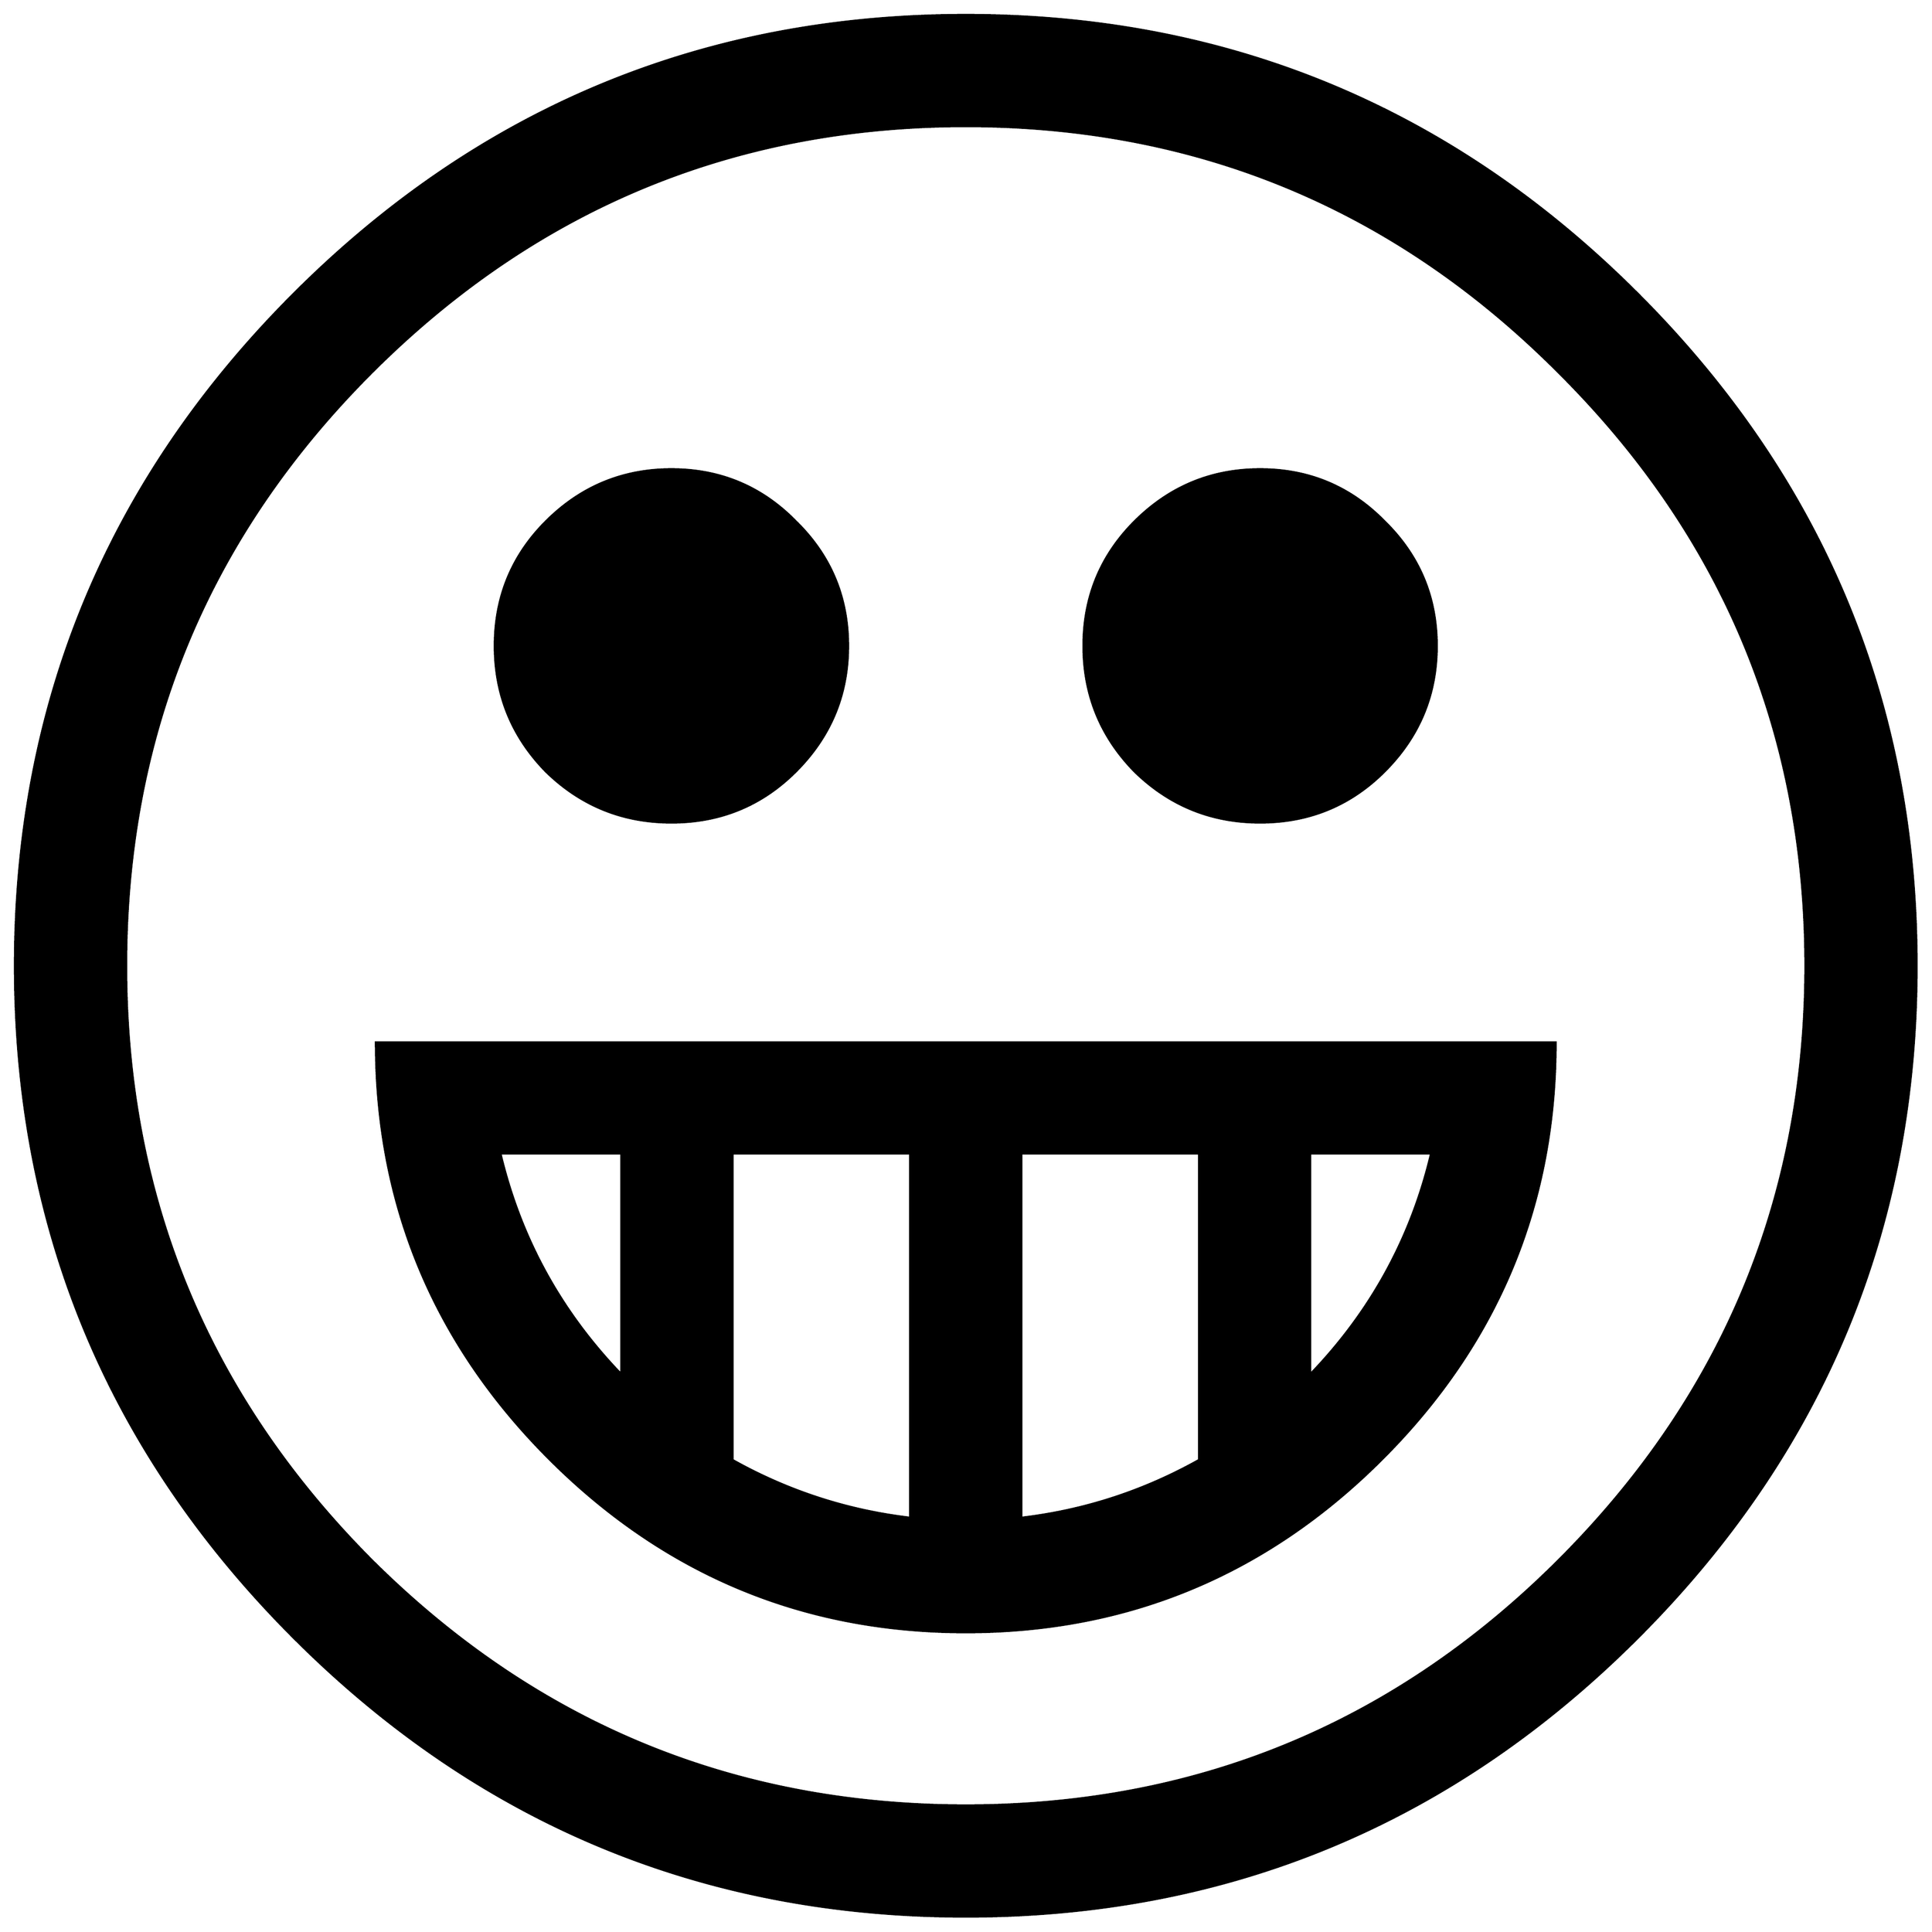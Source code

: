 


\begin{tikzpicture}[y=0.80pt, x=0.80pt, yscale=-1.0, xscale=1.0, inner sep=0pt, outer sep=0pt]
\begin{scope}[shift={(100.0,1706.0)},nonzero rule]
  \path[draw=.,fill=.,line width=1.600pt] (1794.0,-582.0) ..
    controls (1794.0,-346.0) and (1710.333,-144.333) ..
    (1543.0,23.0) .. controls (1375.667,190.333) and (1174.0,274.0)
    .. (938.0,274.0) .. controls (702.0,274.0) and (500.333,190.333)
    .. (333.0,23.0) .. controls (165.667,-144.333) and (82.0,-346.0)
    .. (82.0,-582.0) .. controls (82.0,-818.0) and
    (165.667,-1019.667) .. (333.0,-1187.0) .. controls
    (500.333,-1354.333) and (702.0,-1438.0) .. (938.0,-1438.0) ..
    controls (1174.0,-1438.0) and (1375.667,-1354.333) ..
    (1543.0,-1187.0) .. controls (1710.333,-1019.667) and
    (1794.0,-818.0) .. (1794.0,-582.0) -- cycle(1694.0,-582.0)
    .. controls (1694.0,-790.667) and (1620.0,-968.667) ..
    (1472.0,-1116.0) .. controls (1324.667,-1264.0) and
    (1146.667,-1338.0) .. (938.0,-1338.0) .. controls
    (729.333,-1338.0) and (551.0,-1264.0) .. (403.0,-1116.0) ..
    controls (255.667,-968.667) and (182.0,-790.667) .. (182.0,-582.0)
    .. controls (182.0,-373.333) and (255.667,-195.0) ..
    (403.0,-47.0) .. controls (551.0,100.333) and (729.333,174.0) ..
    (938.0,174.0) .. controls (1146.667,174.0) and (1324.667,100.333)
    .. (1472.0,-47.0) .. controls (1620.0,-195.0) and
    (1694.0,-373.333) .. (1694.0,-582.0) -- cycle(1362.0,-870.0)
    .. controls (1362.0,-826.0) and (1346.333,-788.333) ..
    (1315.0,-757.0) .. controls (1284.333,-726.333) and
    (1247.0,-711.0) .. (1203.0,-711.0) .. controls
    (1159.0,-711.0) and (1121.333,-726.333) .. (1090.0,-757.0) ..
    controls (1059.333,-788.333) and (1044.0,-826.0) ..
    (1044.0,-870.0) .. controls (1044.0,-914.0) and
    (1059.333,-951.333) .. (1090.0,-982.0) .. controls
    (1121.333,-1013.333) and (1159.0,-1029.0) .. (1203.0,-1029.0) ..
    controls (1247.0,-1029.0) and (1284.333,-1013.333) ..
    (1315.0,-982.0) .. controls (1346.333,-951.333) and
    (1362.0,-914.0) .. (1362.0,-870.0) -- cycle(832.0,-870.0) ..
    controls (832.0,-826.0) and (816.333,-788.333) .. (785.0,-757.0)
    .. controls (754.333,-726.333) and (717.0,-711.0) ..
    (673.0,-711.0) .. controls (629.0,-711.0) and (591.333,-726.333)
    .. (560.0,-757.0) .. controls (529.333,-788.333) and
    (514.0,-826.0) .. (514.0,-870.0) .. controls (514.0,-914.0)
    and (529.333,-951.333) .. (560.0,-982.0) .. controls
    (591.333,-1013.333) and (629.0,-1029.0) .. (673.0,-1029.0) ..
    controls (717.0,-1029.0) and (754.333,-1013.333) ..
    (785.0,-982.0) .. controls (816.333,-951.333) and (832.0,-914.0)
    .. (832.0,-870.0) -- cycle(1469.0,-513.0) .. controls
    (1469.0,-367.0) and (1417.0,-242.0) .. (1313.0,-138.0) ..
    controls (1209.0,-34.0) and (1084.0,18.0) .. (938.0,18.0) ..
    controls (792.0,18.0) and (667.0,-34.0) .. (563.0,-138.0) ..
    controls (459.0,-242.0) and (407.0,-367.0) .. (407.0,-513.0)
    -- (1469.0,-513.0) -- cycle(1357.0,-413.0) --
    (1248.0,-413.0) -- (1248.0,-214.0) .. controls
    (1302.667,-270.667) and (1339.0,-337.0) .. (1357.0,-413.0) --
    cycle(1148.0,-137.0) -- (1148.0,-413.0) -- (988.0,-413.0) --
    (988.0,-85.0) .. controls (1044.667,-91.667) and (1098.0,-109.0)
    .. (1148.0,-137.0) -- cycle(888.0,-85.0) -- (888.0,-413.0)
    -- (728.0,-413.0) -- (728.0,-137.0) .. controls
    (778.0,-109.0) and (831.333,-91.667) .. (888.0,-85.0) --
    cycle(628.0,-214.0) -- (628.0,-413.0) -- (519.0,-413.0) ..
    controls (537.0,-337.0) and (573.333,-270.667) .. (628.0,-214.0)
    -- cycle;
\end{scope}

\end{tikzpicture}

